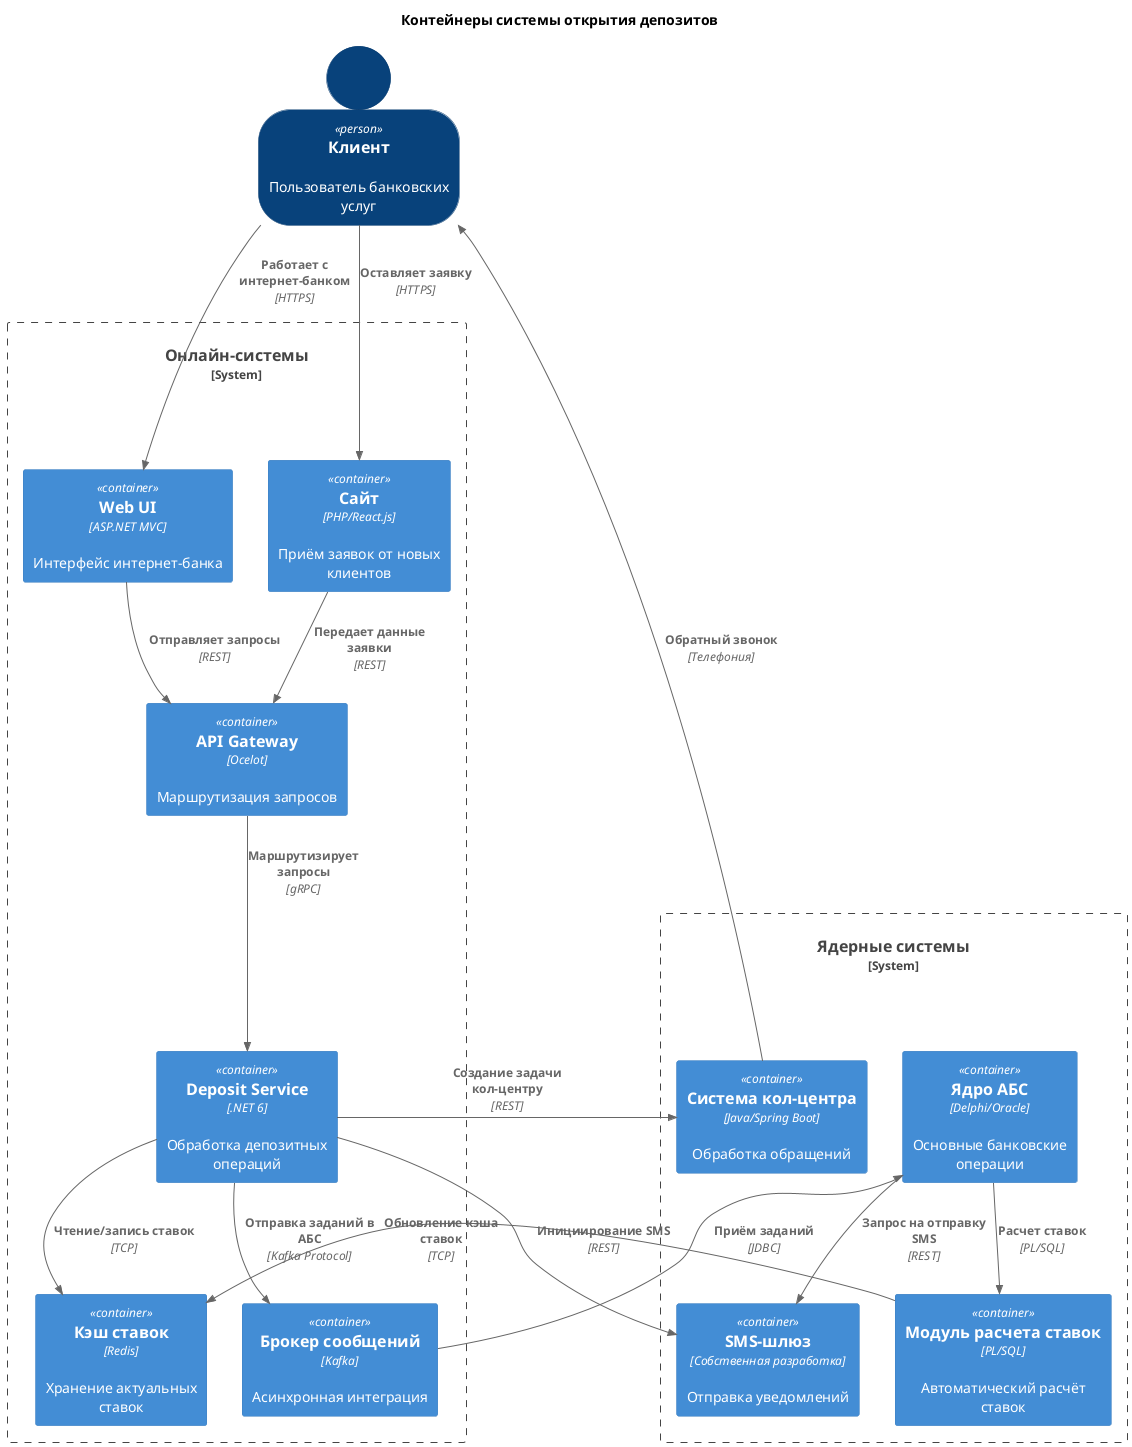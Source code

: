 @startuml
title Контейнеры системы открытия депозитов

top to bottom direction

!include <C4/C4_Container>
SHOW_PERSON_OUTLINE()

Person(client, "Клиент", "Пользователь банковских услуг")

System_Boundary(online_systems, "Онлайн-системы") {
    Container(site, "Сайт", "PHP/React.js", "Приём заявок от новых клиентов")
    Container(web_ui, "Web UI", "ASP.NET MVC", "Интерфейс интернет-банка")
    Container(api_gateway, "API Gateway", "Ocelot", "Маршрутизация запросов")
    Container(deposit_service, "Deposit Service", ".NET 6", "Обработка депозитных операций")
    Container(redis, "Кэш ставок", "Redis", "Хранение актуальных ставок")
    Container(kafka, "Брокер сообщений", "Kafka", "Асинхронная интеграция")
}

System_Boundary(core_systems, "Ядерные системы") {
    Container(abs_core, "Ядро АБС", "Delphi/Oracle", "Основные банковские операции")
    Container(abs_calculation, "Модуль расчета ставок", "PL/SQL", "Автоматический расчёт ставок")
    Container(crm, "Система кол-центра", "Java/Spring Boot", "Обработка обращений")
    Container(sms_gw, "SMS-шлюз", "Собственная разработка", "Отправка уведомлений")
}

Rel(client, site, "Оставляет заявку", "HTTPS")
Rel(client, web_ui, "Работает с интернет-банком", "HTTPS")
Rel(site, api_gateway, "Передает данные заявки", "REST")
Rel(web_ui, api_gateway, "Отправляет запросы", "REST")
Rel(api_gateway, deposit_service, "Маршрутизирует запросы", "gRPC")
Rel(deposit_service, redis, "Чтение/запись ставок", "TCP")
Rel(deposit_service, kafka, "Отправка заданий в АБС", "Kafka Protocol")
Rel(deposit_service, crm, "Создание задачи кол-центру", "REST")
Rel(deposit_service, sms_gw, "Инициирование SMS", "REST")
Rel(kafka, abs_core, "Приём заданий", "JDBC")
Rel(abs_core, abs_calculation, "Расчет ставок", "PL/SQL")
Rel(abs_calculation, redis, "Обновление кэша ставок", "TCP")
Rel(abs_core, sms_gw, "Запрос на отправку SMS", "REST")
Rel(crm, client, "Обратный звонок", "Телефония")

Lay_D(api_gateway, deposit_service)
Lay_R(deposit_service, kafka)
@enduml